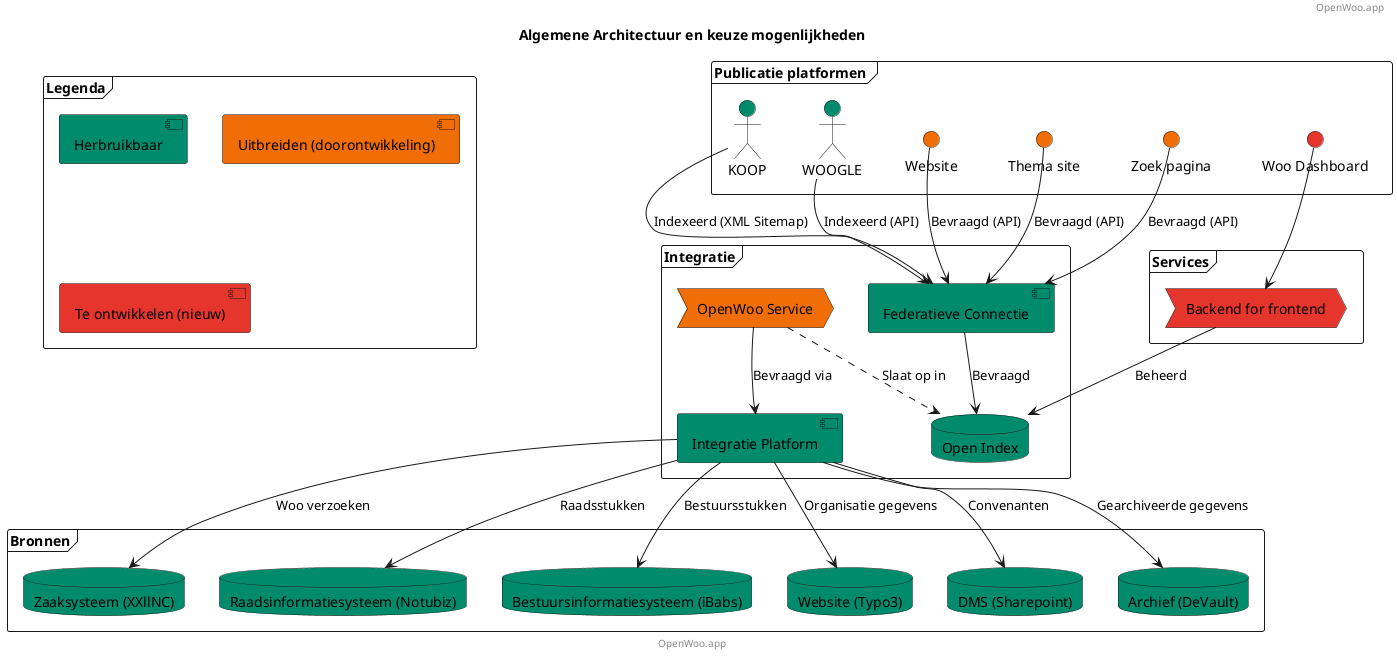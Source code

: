 @startuml
title Algemene Architectuur en keuze mogenlijkheden
footer: OpenWoo.app
header: OpenWoo.app


' Publicatie platformen (Laag 5 UI)
frame "Publicatie platformen " {
    interface "Woo Dashboard" AS OiDashboard #e5352c
    actor "KOOP"  as KOOP #008b6C
    actor   "WOOGLE" as WOOGLE #008b6C
    interface "Website" AS Website #F16E06
    interface "Thema site" as Themasite #F16E06
    interface "Zoek pagina" as Searchsite #F16E06
}

' Services(Laag 4)
frame "Services" {
    process "Backend for frontend"  as OiBF #e5352c
}

' Integratie (Laag 3)
frame "Integratie" {
    database "Open Index"  as OI #008b6C
    component "Federatieve Connectie"  as FCS #008b6C
    process "OpenWoo Service"  as OWS #F16E06
    component "Integratie Platform"  as IP #008b6C
}

' Bronnen (Laag 2)
frame "Bronnen" {
    database "Zaaksysteem (XXllNC)" as ZRC #008b6C
    database "Raadsinformatiesysteem (Notubiz)" as RIS #008b6C
    database "Bestuursinformatiesysteem (iBabs)" as BIS #008b6C
    database "Website (Typo3)" as CMS #008b6C
    database "DMS (Sharepoint)" as SP #008b6C
    database "Archief (DeVault)" as DEPOT #008b6C
}

frame "Legenda" {
    component "Herbruikbaar" #008b6C
    component "Uitbreiden (doorontwikkeling)" #F16E06
    component "Te ontwikkelen (nieuw)" #e5352c



}

OiDashboard -down-> OiBF
OWS --> IP: Bevraagd via
IP -down-> ZRC: Woo verzoeken
IP -down-> SP: Convenanten
IP -down-> RIS: Raadsstukken
IP -down-> BIS: Bestuursstukken
IP -down-> CMS: Organisatie gegevens
IP -down-> DEPOT: Gearchiveerde gegevens
OWS ..> OI: Slaat op in
OiBF --> OI: Beheerd

FCS --> OI : Bevraagd

KOOP -down-> FCS : Indexeerd (XML Sitemap)
WOOGLE -down-> FCS : Indexeerd (API)
Website -down-> FCS : Bevraagd (API)
Themasite -down-> FCS : Bevraagd (API)
Searchsite -down-> FCS : Bevraagd (API)
@enduml
